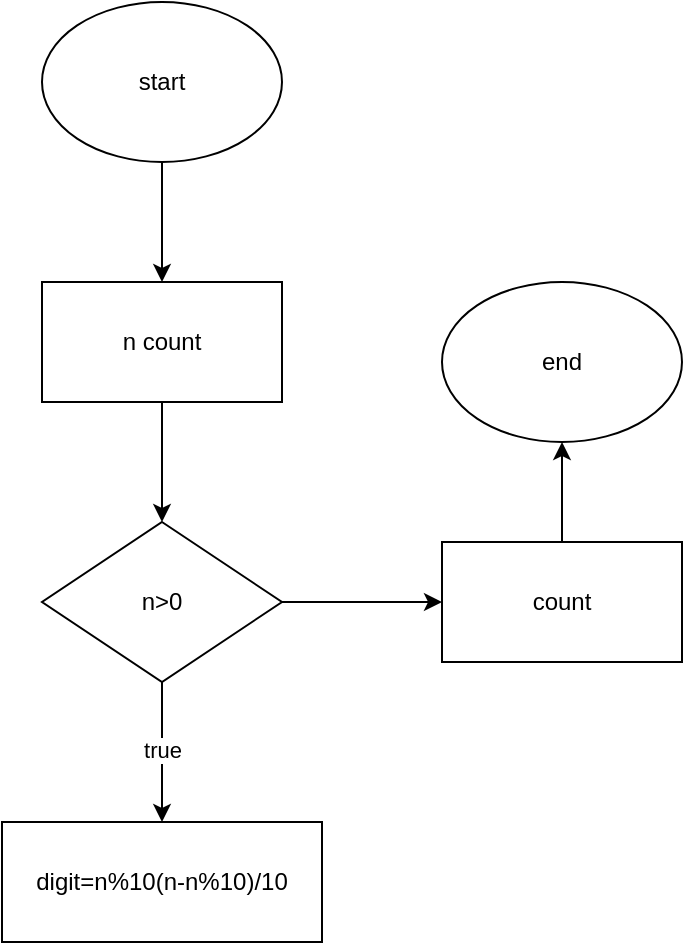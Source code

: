 <mxfile version="21.6.8" type="device">
  <diagram name="Страница — 1" id="tSN_PEl0Q8yynZpWsRJR">
    <mxGraphModel dx="864" dy="516" grid="1" gridSize="10" guides="1" tooltips="1" connect="1" arrows="1" fold="1" page="1" pageScale="1" pageWidth="827" pageHeight="1169" math="0" shadow="0">
      <root>
        <mxCell id="0" />
        <mxCell id="1" parent="0" />
        <mxCell id="0EQPnqNewQ8UBxudeI0O-3" style="edgeStyle=orthogonalEdgeStyle;rounded=0;orthogonalLoop=1;jettySize=auto;html=1;exitX=0.5;exitY=1;exitDx=0;exitDy=0;" edge="1" parent="1" source="0EQPnqNewQ8UBxudeI0O-1">
          <mxGeometry relative="1" as="geometry">
            <mxPoint x="340" y="200" as="targetPoint" />
          </mxGeometry>
        </mxCell>
        <mxCell id="0EQPnqNewQ8UBxudeI0O-1" value="start&lt;br&gt;" style="ellipse;whiteSpace=wrap;html=1;" vertex="1" parent="1">
          <mxGeometry x="280" y="60" width="120" height="80" as="geometry" />
        </mxCell>
        <mxCell id="0EQPnqNewQ8UBxudeI0O-5" style="edgeStyle=orthogonalEdgeStyle;rounded=0;orthogonalLoop=1;jettySize=auto;html=1;exitX=0.5;exitY=1;exitDx=0;exitDy=0;" edge="1" parent="1" source="0EQPnqNewQ8UBxudeI0O-4">
          <mxGeometry relative="1" as="geometry">
            <mxPoint x="340" y="320" as="targetPoint" />
          </mxGeometry>
        </mxCell>
        <mxCell id="0EQPnqNewQ8UBxudeI0O-4" value="n count" style="rounded=0;whiteSpace=wrap;html=1;" vertex="1" parent="1">
          <mxGeometry x="280" y="200" width="120" height="60" as="geometry" />
        </mxCell>
        <mxCell id="0EQPnqNewQ8UBxudeI0O-9" style="edgeStyle=orthogonalEdgeStyle;rounded=0;orthogonalLoop=1;jettySize=auto;html=1;exitX=0.5;exitY=1;exitDx=0;exitDy=0;" edge="1" parent="1" source="0EQPnqNewQ8UBxudeI0O-6" target="0EQPnqNewQ8UBxudeI0O-10">
          <mxGeometry relative="1" as="geometry">
            <mxPoint x="340" y="440" as="targetPoint" />
          </mxGeometry>
        </mxCell>
        <mxCell id="0EQPnqNewQ8UBxudeI0O-15" value="true" style="edgeLabel;html=1;align=center;verticalAlign=middle;resizable=0;points=[];" vertex="1" connectable="0" parent="0EQPnqNewQ8UBxudeI0O-9">
          <mxGeometry x="-0.05" relative="1" as="geometry">
            <mxPoint as="offset" />
          </mxGeometry>
        </mxCell>
        <mxCell id="0EQPnqNewQ8UBxudeI0O-11" style="edgeStyle=orthogonalEdgeStyle;rounded=0;orthogonalLoop=1;jettySize=auto;html=1;exitX=1;exitY=0.5;exitDx=0;exitDy=0;" edge="1" parent="1" source="0EQPnqNewQ8UBxudeI0O-6" target="0EQPnqNewQ8UBxudeI0O-12">
          <mxGeometry relative="1" as="geometry">
            <mxPoint x="480" y="360" as="targetPoint" />
          </mxGeometry>
        </mxCell>
        <mxCell id="0EQPnqNewQ8UBxudeI0O-6" value="n&amp;gt;0" style="rhombus;whiteSpace=wrap;html=1;" vertex="1" parent="1">
          <mxGeometry x="280" y="320" width="120" height="80" as="geometry" />
        </mxCell>
        <mxCell id="0EQPnqNewQ8UBxudeI0O-10" value="digit=n%10(n-n%10)/10" style="rounded=0;whiteSpace=wrap;html=1;" vertex="1" parent="1">
          <mxGeometry x="260" y="470" width="160" height="60" as="geometry" />
        </mxCell>
        <mxCell id="0EQPnqNewQ8UBxudeI0O-13" style="edgeStyle=orthogonalEdgeStyle;rounded=0;orthogonalLoop=1;jettySize=auto;html=1;exitX=0.5;exitY=0;exitDx=0;exitDy=0;" edge="1" parent="1" source="0EQPnqNewQ8UBxudeI0O-12" target="0EQPnqNewQ8UBxudeI0O-14">
          <mxGeometry relative="1" as="geometry">
            <mxPoint x="540" y="240" as="targetPoint" />
          </mxGeometry>
        </mxCell>
        <mxCell id="0EQPnqNewQ8UBxudeI0O-12" value="count" style="rounded=0;whiteSpace=wrap;html=1;" vertex="1" parent="1">
          <mxGeometry x="480" y="330" width="120" height="60" as="geometry" />
        </mxCell>
        <mxCell id="0EQPnqNewQ8UBxudeI0O-14" value="end" style="ellipse;whiteSpace=wrap;html=1;" vertex="1" parent="1">
          <mxGeometry x="480" y="200" width="120" height="80" as="geometry" />
        </mxCell>
      </root>
    </mxGraphModel>
  </diagram>
</mxfile>
